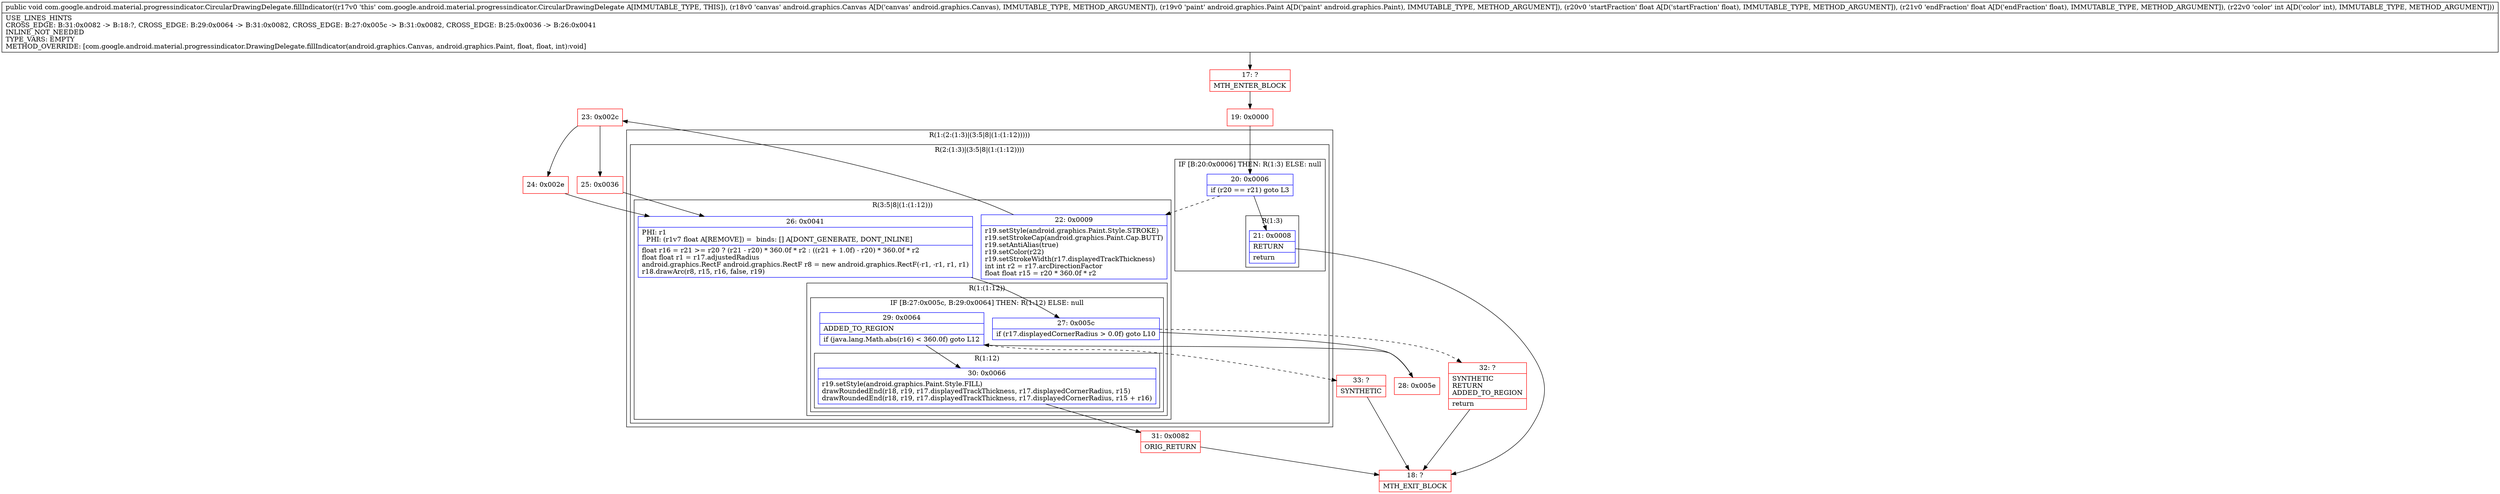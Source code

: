 digraph "CFG forcom.google.android.material.progressindicator.CircularDrawingDelegate.fillIndicator(Landroid\/graphics\/Canvas;Landroid\/graphics\/Paint;FFI)V" {
subgraph cluster_Region_1552479335 {
label = "R(1:(2:(1:3)|(3:5|8|(1:(1:12)))))";
node [shape=record,color=blue];
subgraph cluster_Region_1256742655 {
label = "R(2:(1:3)|(3:5|8|(1:(1:12))))";
node [shape=record,color=blue];
subgraph cluster_IfRegion_8543815 {
label = "IF [B:20:0x0006] THEN: R(1:3) ELSE: null";
node [shape=record,color=blue];
Node_20 [shape=record,label="{20\:\ 0x0006|if (r20 == r21) goto L3\l}"];
subgraph cluster_Region_650751416 {
label = "R(1:3)";
node [shape=record,color=blue];
Node_21 [shape=record,label="{21\:\ 0x0008|RETURN\l|return\l}"];
}
}
subgraph cluster_Region_1398978734 {
label = "R(3:5|8|(1:(1:12)))";
node [shape=record,color=blue];
Node_22 [shape=record,label="{22\:\ 0x0009|r19.setStyle(android.graphics.Paint.Style.STROKE)\lr19.setStrokeCap(android.graphics.Paint.Cap.BUTT)\lr19.setAntiAlias(true)\lr19.setColor(r22)\lr19.setStrokeWidth(r17.displayedTrackThickness)\lint int r2 = r17.arcDirectionFactor\lfloat float r15 = r20 * 360.0f * r2\l}"];
Node_26 [shape=record,label="{26\:\ 0x0041|PHI: r1 \l  PHI: (r1v7 float A[REMOVE]) =  binds: [] A[DONT_GENERATE, DONT_INLINE]\l|float r16 = r21 \>= r20 ? (r21 \- r20) * 360.0f * r2 : ((r21 + 1.0f) \- r20) * 360.0f * r2\lfloat float r1 = r17.adjustedRadius\landroid.graphics.RectF android.graphics.RectF r8 = new android.graphics.RectF(\-r1, \-r1, r1, r1)\lr18.drawArc(r8, r15, r16, false, r19)\l}"];
subgraph cluster_Region_1031364298 {
label = "R(1:(1:12))";
node [shape=record,color=blue];
subgraph cluster_IfRegion_292839961 {
label = "IF [B:27:0x005c, B:29:0x0064] THEN: R(1:12) ELSE: null";
node [shape=record,color=blue];
Node_27 [shape=record,label="{27\:\ 0x005c|if (r17.displayedCornerRadius \> 0.0f) goto L10\l}"];
Node_29 [shape=record,label="{29\:\ 0x0064|ADDED_TO_REGION\l|if (java.lang.Math.abs(r16) \< 360.0f) goto L12\l}"];
subgraph cluster_Region_336554591 {
label = "R(1:12)";
node [shape=record,color=blue];
Node_30 [shape=record,label="{30\:\ 0x0066|r19.setStyle(android.graphics.Paint.Style.FILL)\ldrawRoundedEnd(r18, r19, r17.displayedTrackThickness, r17.displayedCornerRadius, r15)\ldrawRoundedEnd(r18, r19, r17.displayedTrackThickness, r17.displayedCornerRadius, r15 + r16)\l}"];
}
}
}
}
}
}
Node_17 [shape=record,color=red,label="{17\:\ ?|MTH_ENTER_BLOCK\l}"];
Node_19 [shape=record,color=red,label="{19\:\ 0x0000}"];
Node_18 [shape=record,color=red,label="{18\:\ ?|MTH_EXIT_BLOCK\l}"];
Node_23 [shape=record,color=red,label="{23\:\ 0x002c}"];
Node_24 [shape=record,color=red,label="{24\:\ 0x002e}"];
Node_28 [shape=record,color=red,label="{28\:\ 0x005e}"];
Node_31 [shape=record,color=red,label="{31\:\ 0x0082|ORIG_RETURN\l}"];
Node_33 [shape=record,color=red,label="{33\:\ ?|SYNTHETIC\l}"];
Node_32 [shape=record,color=red,label="{32\:\ ?|SYNTHETIC\lRETURN\lADDED_TO_REGION\l|return\l}"];
Node_25 [shape=record,color=red,label="{25\:\ 0x0036}"];
MethodNode[shape=record,label="{public void com.google.android.material.progressindicator.CircularDrawingDelegate.fillIndicator((r17v0 'this' com.google.android.material.progressindicator.CircularDrawingDelegate A[IMMUTABLE_TYPE, THIS]), (r18v0 'canvas' android.graphics.Canvas A[D('canvas' android.graphics.Canvas), IMMUTABLE_TYPE, METHOD_ARGUMENT]), (r19v0 'paint' android.graphics.Paint A[D('paint' android.graphics.Paint), IMMUTABLE_TYPE, METHOD_ARGUMENT]), (r20v0 'startFraction' float A[D('startFraction' float), IMMUTABLE_TYPE, METHOD_ARGUMENT]), (r21v0 'endFraction' float A[D('endFraction' float), IMMUTABLE_TYPE, METHOD_ARGUMENT]), (r22v0 'color' int A[D('color' int), IMMUTABLE_TYPE, METHOD_ARGUMENT]))  | USE_LINES_HINTS\lCROSS_EDGE: B:31:0x0082 \-\> B:18:?, CROSS_EDGE: B:29:0x0064 \-\> B:31:0x0082, CROSS_EDGE: B:27:0x005c \-\> B:31:0x0082, CROSS_EDGE: B:25:0x0036 \-\> B:26:0x0041\lINLINE_NOT_NEEDED\lTYPE_VARS: EMPTY\lMETHOD_OVERRIDE: [com.google.android.material.progressindicator.DrawingDelegate.fillIndicator(android.graphics.Canvas, android.graphics.Paint, float, float, int):void]\l}"];
MethodNode -> Node_17;Node_20 -> Node_21;
Node_20 -> Node_22[style=dashed];
Node_21 -> Node_18;
Node_22 -> Node_23;
Node_26 -> Node_27;
Node_27 -> Node_28;
Node_27 -> Node_32[style=dashed];
Node_29 -> Node_30;
Node_29 -> Node_33[style=dashed];
Node_30 -> Node_31;
Node_17 -> Node_19;
Node_19 -> Node_20;
Node_23 -> Node_24;
Node_23 -> Node_25;
Node_24 -> Node_26;
Node_28 -> Node_29;
Node_31 -> Node_18;
Node_33 -> Node_18;
Node_32 -> Node_18;
Node_25 -> Node_26;
}

